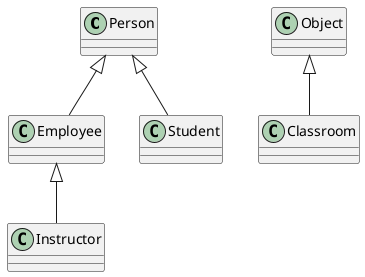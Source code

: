 @startuml
Person <|-- Employee
Person <|-- Student
Employee <|-- Instructor
Object <|-- Classroom
@enduml